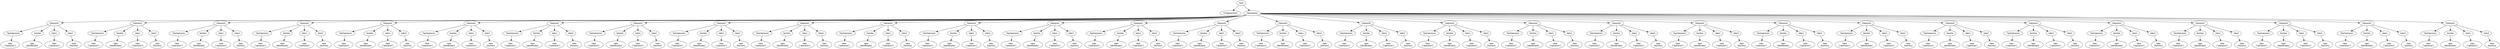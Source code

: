 digraph ArbolBNF {
    rankdir=TB;
  graph [bgcolor="#ffffff"];
  node [shape=ellipse, style=filled, fillcolor="#ffffff", fontcolor="#000000", fontname="Arial"];
    node0 [label="Inicio"];
    node1 [label="Configuraciones"];
    node0 -> node1;
    node2 [label="Operaciones"];
    node0 -> node2;
    node3 [label="Operacion"];
    node2 -> node3;
    node4 [label="TipoOperacion"];
    node3 -> node4;
    node5 [label="Valor\n(\"operacion\")"];
    node4 -> node5;
    node6 [label="Nombre"];
    node3 -> node6;
    node7 [label="Valor\n(Identificador)"];
    node6 -> node7;
    node8 [label="Valor1"];
    node3 -> node8;
    node9 [label="Valor\n(\"operacion\")"];
    node8 -> node9;
    node10 [label="Valor2"];
    node3 -> node10;
    node11 [label="Valor\n(Numero)"];
    node10 -> node11;
    node12 [label="Operacion"];
    node2 -> node12;
    node13 [label="TipoOperacion"];
    node12 -> node13;
    node14 [label="Valor\n(\"operacion\")"];
    node13 -> node14;
    node15 [label="Nombre"];
    node12 -> node15;
    node16 [label="Valor\n(Identificador)"];
    node15 -> node16;
    node17 [label="Valor1"];
    node12 -> node17;
    node18 [label="Valor\n(\"operacion\")"];
    node17 -> node18;
    node19 [label="Valor2"];
    node12 -> node19;
    node20 [label="Valor\n(Numero)"];
    node19 -> node20;
    node21 [label="Operacion"];
    node2 -> node21;
    node22 [label="TipoOperacion"];
    node21 -> node22;
    node23 [label="Valor\n(\"operacion\")"];
    node22 -> node23;
    node24 [label="Nombre"];
    node21 -> node24;
    node25 [label="Valor\n(Identificador)"];
    node24 -> node25;
    node26 [label="Valor1"];
    node21 -> node26;
    node27 [label="Valor\n(\"operacion\")"];
    node26 -> node27;
    node28 [label="Valor2"];
    node21 -> node28;
    node29 [label="Valor\n(Numero)"];
    node28 -> node29;
    node30 [label="Operacion"];
    node2 -> node30;
    node31 [label="TipoOperacion"];
    node30 -> node31;
    node32 [label="Valor\n(\"operacion\")"];
    node31 -> node32;
    node33 [label="Nombre"];
    node30 -> node33;
    node34 [label="Valor\n(Identificador)"];
    node33 -> node34;
    node35 [label="Valor1"];
    node30 -> node35;
    node36 [label="Valor\n(\"operacion\")"];
    node35 -> node36;
    node37 [label="Valor2"];
    node30 -> node37;
    node38 [label="Valor\n(Numero)"];
    node37 -> node38;
    node39 [label="Operacion"];
    node2 -> node39;
    node40 [label="TipoOperacion"];
    node39 -> node40;
    node41 [label="Valor\n(\"operacion\")"];
    node40 -> node41;
    node42 [label="Nombre"];
    node39 -> node42;
    node43 [label="Valor\n(Identificador)"];
    node42 -> node43;
    node44 [label="Valor1"];
    node39 -> node44;
    node45 [label="Valor\n(\"operacion\")"];
    node44 -> node45;
    node46 [label="Valor2"];
    node39 -> node46;
    node47 [label="Valor\n(Numero)"];
    node46 -> node47;
    node48 [label="Operacion"];
    node2 -> node48;
    node49 [label="TipoOperacion"];
    node48 -> node49;
    node50 [label="Valor\n(\"operacion\")"];
    node49 -> node50;
    node51 [label="Nombre"];
    node48 -> node51;
    node52 [label="Valor\n(Identificador)"];
    node51 -> node52;
    node53 [label="Valor1"];
    node48 -> node53;
    node54 [label="Valor\n(\"operacion\")"];
    node53 -> node54;
    node55 [label="Valor2"];
    node48 -> node55;
    node56 [label="Valor\n(Numero)"];
    node55 -> node56;
    node57 [label="Operacion"];
    node2 -> node57;
    node58 [label="TipoOperacion"];
    node57 -> node58;
    node59 [label="Valor\n(\"operacion\")"];
    node58 -> node59;
    node60 [label="Nombre"];
    node57 -> node60;
    node61 [label="Valor\n(Identificador)"];
    node60 -> node61;
    node62 [label="Valor1"];
    node57 -> node62;
    node63 [label="Valor\n(\"operacion\")"];
    node62 -> node63;
    node64 [label="Valor2"];
    node57 -> node64;
    node65 [label="Valor\n(Numero)"];
    node64 -> node65;
    node66 [label="Operacion"];
    node2 -> node66;
    node67 [label="TipoOperacion"];
    node66 -> node67;
    node68 [label="Valor\n(\"operacion\")"];
    node67 -> node68;
    node69 [label="Nombre"];
    node66 -> node69;
    node70 [label="Valor\n(Identificador)"];
    node69 -> node70;
    node71 [label="Valor1"];
    node66 -> node71;
    node72 [label="Valor\n(\"operacion\")"];
    node71 -> node72;
    node73 [label="Valor2"];
    node66 -> node73;
    node74 [label="Valor\n(Numero)"];
    node73 -> node74;
    node75 [label="Operacion"];
    node2 -> node75;
    node76 [label="TipoOperacion"];
    node75 -> node76;
    node77 [label="Valor\n(\"operacion\")"];
    node76 -> node77;
    node78 [label="Nombre"];
    node75 -> node78;
    node79 [label="Valor\n(Identificador)"];
    node78 -> node79;
    node80 [label="Valor1"];
    node75 -> node80;
    node81 [label="Valor\n(\"operacion\")"];
    node80 -> node81;
    node82 [label="Valor2"];
    node75 -> node82;
    node83 [label="Valor\n(Numero)"];
    node82 -> node83;
    node84 [label="Operacion"];
    node2 -> node84;
    node85 [label="TipoOperacion"];
    node84 -> node85;
    node86 [label="Valor\n(\"operacion\")"];
    node85 -> node86;
    node87 [label="Nombre"];
    node84 -> node87;
    node88 [label="Valor\n(Identificador)"];
    node87 -> node88;
    node89 [label="Valor1"];
    node84 -> node89;
    node90 [label="Valor\n(\"operacion\")"];
    node89 -> node90;
    node91 [label="Valor2"];
    node84 -> node91;
    node92 [label="Valor\n(Numero)"];
    node91 -> node92;
    node93 [label="Operacion"];
    node2 -> node93;
    node94 [label="TipoOperacion"];
    node93 -> node94;
    node95 [label="Valor\n(\"operacion\")"];
    node94 -> node95;
    node96 [label="Nombre"];
    node93 -> node96;
    node97 [label="Valor\n(Identificador)"];
    node96 -> node97;
    node98 [label="Valor1"];
    node93 -> node98;
    node99 [label="Valor\n(\"operacion\")"];
    node98 -> node99;
    node100 [label="Valor2"];
    node93 -> node100;
    node101 [label="Valor\n(Numero)"];
    node100 -> node101;
    node102 [label="Operacion"];
    node2 -> node102;
    node103 [label="TipoOperacion"];
    node102 -> node103;
    node104 [label="Valor\n(\"operacion\")"];
    node103 -> node104;
    node105 [label="Nombre"];
    node102 -> node105;
    node106 [label="Valor\n(Identificador)"];
    node105 -> node106;
    node107 [label="Valor1"];
    node102 -> node107;
    node108 [label="Valor\n(\"operacion\")"];
    node107 -> node108;
    node109 [label="Valor2"];
    node102 -> node109;
    node110 [label="Valor\n(Numero)"];
    node109 -> node110;
    node111 [label="Operacion"];
    node2 -> node111;
    node112 [label="TipoOperacion"];
    node111 -> node112;
    node113 [label="Valor\n(\"operacion\")"];
    node112 -> node113;
    node114 [label="Nombre"];
    node111 -> node114;
    node115 [label="Valor\n(Identificador)"];
    node114 -> node115;
    node116 [label="Valor1"];
    node111 -> node116;
    node117 [label="Valor\n(\"operacion\")"];
    node116 -> node117;
    node118 [label="Valor2"];
    node111 -> node118;
    node119 [label="Valor\n(Numero)"];
    node118 -> node119;
    node120 [label="Operacion"];
    node2 -> node120;
    node121 [label="TipoOperacion"];
    node120 -> node121;
    node122 [label="Valor\n(\"operacion\")"];
    node121 -> node122;
    node123 [label="Nombre"];
    node120 -> node123;
    node124 [label="Valor\n(Identificador)"];
    node123 -> node124;
    node125 [label="Valor1"];
    node120 -> node125;
    node126 [label="Valor\n(\"operacion\")"];
    node125 -> node126;
    node127 [label="Valor2"];
    node120 -> node127;
    node128 [label="Valor\n(Numero)"];
    node127 -> node128;
    node129 [label="Operacion"];
    node2 -> node129;
    node130 [label="TipoOperacion"];
    node129 -> node130;
    node131 [label="Valor\n(\"operacion\")"];
    node130 -> node131;
    node132 [label="Nombre"];
    node129 -> node132;
    node133 [label="Valor\n(Identificador)"];
    node132 -> node133;
    node134 [label="Valor1"];
    node129 -> node134;
    node135 [label="Valor\n(\"operacion\")"];
    node134 -> node135;
    node136 [label="Valor2"];
    node129 -> node136;
    node137 [label="Valor\n(Numero)"];
    node136 -> node137;
    node138 [label="Operacion"];
    node2 -> node138;
    node139 [label="TipoOperacion"];
    node138 -> node139;
    node140 [label="Valor\n(\"operacion\")"];
    node139 -> node140;
    node141 [label="Nombre"];
    node138 -> node141;
    node142 [label="Valor\n(Identificador)"];
    node141 -> node142;
    node143 [label="Valor1"];
    node138 -> node143;
    node144 [label="Valor\n(\"operacion\")"];
    node143 -> node144;
    node145 [label="Valor2"];
    node138 -> node145;
    node146 [label="Valor\n(Numero)"];
    node145 -> node146;
    node147 [label="Operacion"];
    node2 -> node147;
    node148 [label="TipoOperacion"];
    node147 -> node148;
    node149 [label="Valor\n(\"operacion\")"];
    node148 -> node149;
    node150 [label="Nombre"];
    node147 -> node150;
    node151 [label="Valor\n(Identificador)"];
    node150 -> node151;
    node152 [label="Valor1"];
    node147 -> node152;
    node153 [label="Valor\n(\"operacion\")"];
    node152 -> node153;
    node154 [label="Valor2"];
    node147 -> node154;
    node155 [label="Valor\n(Numero)"];
    node154 -> node155;
    node156 [label="Operacion"];
    node2 -> node156;
    node157 [label="TipoOperacion"];
    node156 -> node157;
    node158 [label="Valor\n(\"operacion\")"];
    node157 -> node158;
    node159 [label="Nombre"];
    node156 -> node159;
    node160 [label="Valor\n(Identificador)"];
    node159 -> node160;
    node161 [label="Valor1"];
    node156 -> node161;
    node162 [label="Valor\n(\"operacion\")"];
    node161 -> node162;
    node163 [label="Valor2"];
    node156 -> node163;
    node164 [label="Valor\n(Numero)"];
    node163 -> node164;
    node165 [label="Operacion"];
    node2 -> node165;
    node166 [label="TipoOperacion"];
    node165 -> node166;
    node167 [label="Valor\n(\"operacion\")"];
    node166 -> node167;
    node168 [label="Nombre"];
    node165 -> node168;
    node169 [label="Valor\n(Identificador)"];
    node168 -> node169;
    node170 [label="Valor1"];
    node165 -> node170;
    node171 [label="Valor\n(\"operacion\")"];
    node170 -> node171;
    node172 [label="Valor2"];
    node165 -> node172;
    node173 [label="Valor\n(Numero)"];
    node172 -> node173;
    node174 [label="Operacion"];
    node2 -> node174;
    node175 [label="TipoOperacion"];
    node174 -> node175;
    node176 [label="Valor\n(\"operacion\")"];
    node175 -> node176;
    node177 [label="Nombre"];
    node174 -> node177;
    node178 [label="Valor\n(Identificador)"];
    node177 -> node178;
    node179 [label="Valor1"];
    node174 -> node179;
    node180 [label="Valor\n(\"operacion\")"];
    node179 -> node180;
    node181 [label="Valor2"];
    node174 -> node181;
    node182 [label="Valor\n(Numero)"];
    node181 -> node182;
    node183 [label="Operacion"];
    node2 -> node183;
    node184 [label="TipoOperacion"];
    node183 -> node184;
    node185 [label="Valor\n(\"operacion\")"];
    node184 -> node185;
    node186 [label="Nombre"];
    node183 -> node186;
    node187 [label="Valor\n(Identificador)"];
    node186 -> node187;
    node188 [label="Valor1"];
    node183 -> node188;
    node189 [label="Valor\n(\"operacion\")"];
    node188 -> node189;
    node190 [label="Valor2"];
    node183 -> node190;
    node191 [label="Valor\n(Numero)"];
    node190 -> node191;
    node192 [label="Operacion"];
    node2 -> node192;
    node193 [label="TipoOperacion"];
    node192 -> node193;
    node194 [label="Valor\n(\"operacion\")"];
    node193 -> node194;
    node195 [label="Nombre"];
    node192 -> node195;
    node196 [label="Valor\n(Identificador)"];
    node195 -> node196;
    node197 [label="Valor1"];
    node192 -> node197;
    node198 [label="Valor\n(\"operacion\")"];
    node197 -> node198;
    node199 [label="Valor2"];
    node192 -> node199;
    node200 [label="Valor\n(Numero)"];
    node199 -> node200;
    node201 [label="Operacion"];
    node2 -> node201;
    node202 [label="TipoOperacion"];
    node201 -> node202;
    node203 [label="Valor\n(\"operacion\")"];
    node202 -> node203;
    node204 [label="Nombre"];
    node201 -> node204;
    node205 [label="Valor\n(Identificador)"];
    node204 -> node205;
    node206 [label="Valor1"];
    node201 -> node206;
    node207 [label="Valor\n(\"operacion\")"];
    node206 -> node207;
    node208 [label="Valor2"];
    node201 -> node208;
    node209 [label="Valor\n(Numero)"];
    node208 -> node209;
    node210 [label="Operacion"];
    node2 -> node210;
    node211 [label="TipoOperacion"];
    node210 -> node211;
    node212 [label="Valor\n(\"operacion\")"];
    node211 -> node212;
    node213 [label="Nombre"];
    node210 -> node213;
    node214 [label="Valor\n(Identificador)"];
    node213 -> node214;
    node215 [label="Valor1"];
    node210 -> node215;
    node216 [label="Valor\n(\"operacion\")"];
    node215 -> node216;
    node217 [label="Valor2"];
    node210 -> node217;
    node218 [label="Valor\n(Numero)"];
    node217 -> node218;
    node219 [label="Operacion"];
    node2 -> node219;
    node220 [label="TipoOperacion"];
    node219 -> node220;
    node221 [label="Valor\n(\"operacion\")"];
    node220 -> node221;
    node222 [label="Nombre"];
    node219 -> node222;
    node223 [label="Valor\n(Identificador)"];
    node222 -> node223;
    node224 [label="Valor1"];
    node219 -> node224;
    node225 [label="Valor\n(\"operacion\")"];
    node224 -> node225;
    node226 [label="Valor2"];
    node219 -> node226;
    node227 [label="Valor\n(Numero)"];
    node226 -> node227;
    node228 [label="Operacion"];
    node2 -> node228;
    node229 [label="TipoOperacion"];
    node228 -> node229;
    node230 [label="Valor\n(\"operacion\")"];
    node229 -> node230;
    node231 [label="Nombre"];
    node228 -> node231;
    node232 [label="Valor\n(Identificador)"];
    node231 -> node232;
    node233 [label="Valor1"];
    node228 -> node233;
    node234 [label="Valor\n(\"operacion\")"];
    node233 -> node234;
    node235 [label="Valor2"];
    node228 -> node235;
    node236 [label="Valor\n(Numero)"];
    node235 -> node236;
    node237 [label="Operacion"];
    node2 -> node237;
    node238 [label="TipoOperacion"];
    node237 -> node238;
    node239 [label="Valor\n(\"operacion\")"];
    node238 -> node239;
    node240 [label="Nombre"];
    node237 -> node240;
    node241 [label="Valor\n(Identificador)"];
    node240 -> node241;
    node242 [label="Valor1"];
    node237 -> node242;
    node243 [label="Valor\n(\"operacion\")"];
    node242 -> node243;
    node244 [label="Valor2"];
    node237 -> node244;
    node245 [label="Valor\n(Numero)"];
    node244 -> node245;
    node246 [label="Operacion"];
    node2 -> node246;
    node247 [label="TipoOperacion"];
    node246 -> node247;
    node248 [label="Valor\n(\"operacion\")"];
    node247 -> node248;
    node249 [label="Nombre"];
    node246 -> node249;
    node250 [label="Valor\n(Identificador)"];
    node249 -> node250;
    node251 [label="Valor1"];
    node246 -> node251;
    node252 [label="Valor\n(\"operacion\")"];
    node251 -> node252;
    node253 [label="Valor2"];
    node246 -> node253;
    node254 [label="Valor\n(Numero)"];
    node253 -> node254;
    node255 [label="Operacion"];
    node2 -> node255;
    node256 [label="TipoOperacion"];
    node255 -> node256;
    node257 [label="Valor\n(\"operacion\")"];
    node256 -> node257;
    node258 [label="Nombre"];
    node255 -> node258;
    node259 [label="Valor\n(Identificador)"];
    node258 -> node259;
    node260 [label="Valor1"];
    node255 -> node260;
    node261 [label="Valor\n(\"operacion\")"];
    node260 -> node261;
    node262 [label="Valor2"];
    node255 -> node262;
    node263 [label="Valor\n(Numero)"];
    node262 -> node263;
    node264 [label="Operacion"];
    node2 -> node264;
    node265 [label="TipoOperacion"];
    node264 -> node265;
    node266 [label="Valor\n(\"operacion\")"];
    node265 -> node266;
    node267 [label="Nombre"];
    node264 -> node267;
    node268 [label="Valor\n(Identificador)"];
    node267 -> node268;
    node269 [label="Valor1"];
    node264 -> node269;
    node270 [label="Valor\n(\"operacion\")"];
    node269 -> node270;
    node271 [label="Valor2"];
    node264 -> node271;
    node272 [label="Valor\n(Numero)"];
    node271 -> node272;
}
